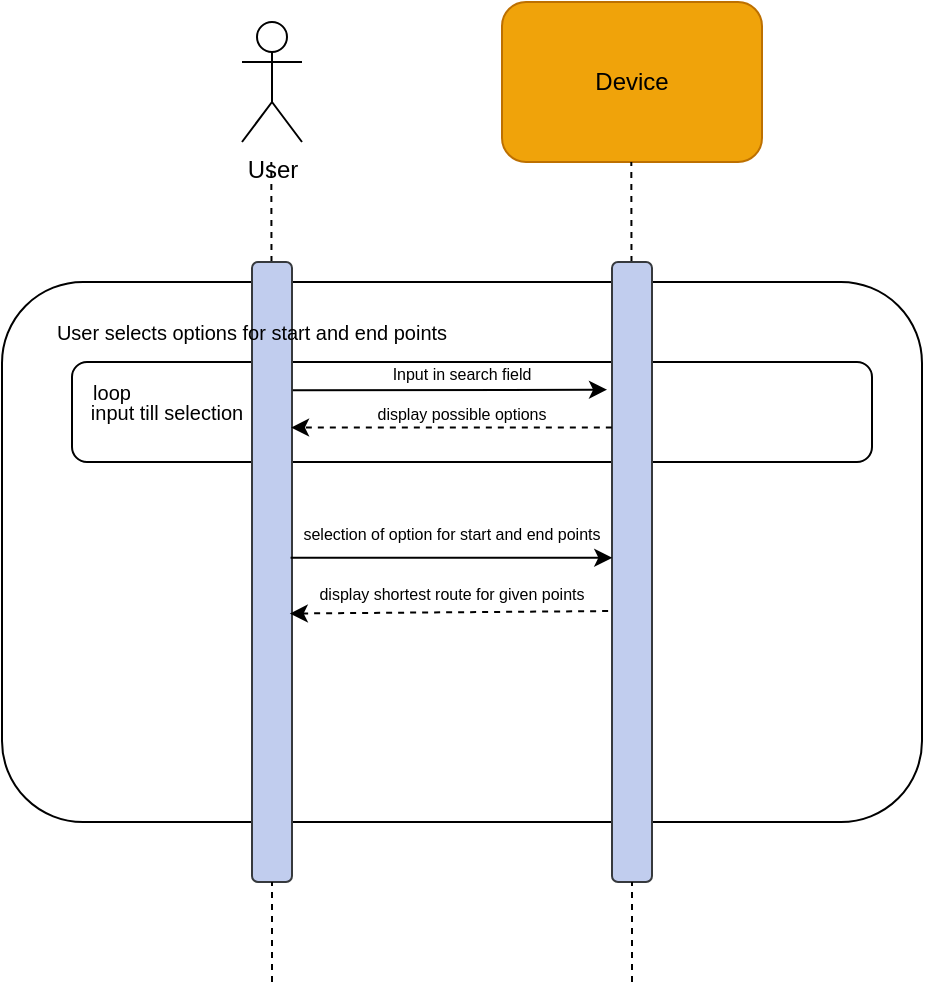 <mxfile version="19.0.3" type="device"><diagram id="wk53nYYyIOrmy8XTM_9v" name="Страница 1"><mxGraphModel dx="836" dy="509" grid="1" gridSize="10" guides="1" tooltips="1" connect="1" arrows="1" fold="1" page="1" pageScale="1" pageWidth="827" pageHeight="1169" math="0" shadow="0"><root><mxCell id="0"/><mxCell id="1" parent="0"/><mxCell id="zFB-JSj52KX6lGHyvXSP-16" value="" style="rounded=1;whiteSpace=wrap;html=1;fillColor=none;strokeWidth=1;" vertex="1" parent="1"><mxGeometry x="90" y="160" width="460" height="270" as="geometry"/></mxCell><mxCell id="zFB-JSj52KX6lGHyvXSP-20" value="" style="rounded=1;whiteSpace=wrap;html=1;fontSize=12;strokeWidth=1;fillColor=none;" vertex="1" parent="1"><mxGeometry x="125" y="200" width="400" height="50" as="geometry"/></mxCell><mxCell id="zFB-JSj52KX6lGHyvXSP-1" value="User&lt;br&gt;" style="shape=umlActor;verticalLabelPosition=bottom;verticalAlign=top;html=1;outlineConnect=0;" vertex="1" parent="1"><mxGeometry x="210" y="30" width="30" height="60" as="geometry"/></mxCell><mxCell id="zFB-JSj52KX6lGHyvXSP-4" value="Device" style="rounded=1;whiteSpace=wrap;html=1;fillColor=#f0a30a;strokeColor=#BD7000;fontColor=#000000;" vertex="1" parent="1"><mxGeometry x="340" y="20" width="130" height="80" as="geometry"/></mxCell><mxCell id="zFB-JSj52KX6lGHyvXSP-5" value="" style="endArrow=none;dashed=1;html=1;rounded=0;startArrow=none;" edge="1" parent="1" source="zFB-JSj52KX6lGHyvXSP-9"><mxGeometry width="50" height="50" relative="1" as="geometry"><mxPoint x="405" y="510" as="sourcePoint"/><mxPoint x="404.66" y="100" as="targetPoint"/></mxGeometry></mxCell><mxCell id="zFB-JSj52KX6lGHyvXSP-6" value="" style="endArrow=none;dashed=1;html=1;rounded=0;startArrow=none;" edge="1" parent="1" source="zFB-JSj52KX6lGHyvXSP-7"><mxGeometry width="50" height="50" relative="1" as="geometry"><mxPoint x="225" y="510" as="sourcePoint"/><mxPoint x="224.66" y="100" as="targetPoint"/></mxGeometry></mxCell><mxCell id="zFB-JSj52KX6lGHyvXSP-7" value="" style="rounded=1;whiteSpace=wrap;html=1;fillColor=#C1CDEE;strokeColor=#36393d;" vertex="1" parent="1"><mxGeometry x="215" y="150" width="20" height="310" as="geometry"/></mxCell><mxCell id="zFB-JSj52KX6lGHyvXSP-8" value="" style="endArrow=none;dashed=1;html=1;rounded=0;" edge="1" parent="1" target="zFB-JSj52KX6lGHyvXSP-7"><mxGeometry width="50" height="50" relative="1" as="geometry"><mxPoint x="225" y="510" as="sourcePoint"/><mxPoint x="224.66" y="100" as="targetPoint"/></mxGeometry></mxCell><mxCell id="zFB-JSj52KX6lGHyvXSP-9" value="" style="rounded=1;whiteSpace=wrap;html=1;fillColor=#C1CDEE;strokeColor=#36393d;" vertex="1" parent="1"><mxGeometry x="395" y="150" width="20" height="310" as="geometry"/></mxCell><mxCell id="zFB-JSj52KX6lGHyvXSP-10" value="" style="endArrow=none;dashed=1;html=1;rounded=0;" edge="1" parent="1" target="zFB-JSj52KX6lGHyvXSP-9"><mxGeometry width="50" height="50" relative="1" as="geometry"><mxPoint x="405" y="510" as="sourcePoint"/><mxPoint x="404.66" y="100" as="targetPoint"/></mxGeometry></mxCell><mxCell id="zFB-JSj52KX6lGHyvXSP-18" value="&lt;font style=&quot;font-size: 10px;&quot;&gt;User selects options for start and end points&lt;/font&gt;" style="text;html=1;strokeColor=none;fillColor=none;align=center;verticalAlign=middle;whiteSpace=wrap;rounded=0;" vertex="1" parent="1"><mxGeometry x="100" y="170" width="230" height="30" as="geometry"/></mxCell><mxCell id="zFB-JSj52KX6lGHyvXSP-21" value="loop" style="text;html=1;strokeColor=none;fillColor=none;align=center;verticalAlign=middle;whiteSpace=wrap;rounded=0;fontSize=10;" vertex="1" parent="1"><mxGeometry x="115" y="200" width="60" height="30" as="geometry"/></mxCell><mxCell id="zFB-JSj52KX6lGHyvXSP-24" value="" style="endArrow=classic;html=1;rounded=0;fontSize=10;entryX=-0.124;entryY=0.206;entryDx=0;entryDy=0;entryPerimeter=0;exitX=1.019;exitY=0.207;exitDx=0;exitDy=0;exitPerimeter=0;" edge="1" parent="1" source="zFB-JSj52KX6lGHyvXSP-7" target="zFB-JSj52KX6lGHyvXSP-9"><mxGeometry width="50" height="50" relative="1" as="geometry"><mxPoint x="190" y="320" as="sourcePoint"/><mxPoint x="240" y="270" as="targetPoint"/></mxGeometry></mxCell><mxCell id="zFB-JSj52KX6lGHyvXSP-25" value="&lt;font style=&quot;font-size: 8px;&quot;&gt;Input in search field&lt;/font&gt;" style="text;html=1;strokeColor=none;fillColor=none;align=center;verticalAlign=middle;whiteSpace=wrap;rounded=0;fontSize=10;" vertex="1" parent="1"><mxGeometry x="275" y="200" width="90" height="10" as="geometry"/></mxCell><mxCell id="zFB-JSj52KX6lGHyvXSP-26" value="" style="endArrow=classic;html=1;rounded=0;fontSize=8;entryX=0.975;entryY=0.267;entryDx=0;entryDy=0;entryPerimeter=0;exitX=-0.004;exitY=0.267;exitDx=0;exitDy=0;exitPerimeter=0;dashed=1;" edge="1" parent="1" source="zFB-JSj52KX6lGHyvXSP-9" target="zFB-JSj52KX6lGHyvXSP-7"><mxGeometry width="50" height="50" relative="1" as="geometry"><mxPoint x="260" y="290" as="sourcePoint"/><mxPoint x="310" y="240" as="targetPoint"/></mxGeometry></mxCell><mxCell id="zFB-JSj52KX6lGHyvXSP-27" value="&lt;font style=&quot;font-size: 8px;&quot;&gt;display possible options&lt;/font&gt;" style="text;html=1;strokeColor=none;fillColor=none;align=center;verticalAlign=middle;whiteSpace=wrap;rounded=0;fontSize=10;" vertex="1" parent="1"><mxGeometry x="275" y="220" width="90" height="10" as="geometry"/></mxCell><mxCell id="zFB-JSj52KX6lGHyvXSP-28" value="input till selection" style="text;html=1;strokeColor=none;fillColor=none;align=center;verticalAlign=middle;whiteSpace=wrap;rounded=0;fontSize=10;" vertex="1" parent="1"><mxGeometry x="115" y="210" width="115" height="30" as="geometry"/></mxCell><mxCell id="zFB-JSj52KX6lGHyvXSP-29" value="" style="endArrow=classic;html=1;rounded=0;fontSize=8;entryX=0.007;entryY=0.477;entryDx=0;entryDy=0;entryPerimeter=0;exitX=0.964;exitY=0.477;exitDx=0;exitDy=0;exitPerimeter=0;" edge="1" parent="1" source="zFB-JSj52KX6lGHyvXSP-7" target="zFB-JSj52KX6lGHyvXSP-9"><mxGeometry width="50" height="50" relative="1" as="geometry"><mxPoint x="260" y="280" as="sourcePoint"/><mxPoint x="310" y="230" as="targetPoint"/></mxGeometry></mxCell><mxCell id="zFB-JSj52KX6lGHyvXSP-30" value="&lt;font style=&quot;font-size: 8px;&quot;&gt;selection of option for start and end points&lt;/font&gt;" style="text;html=1;strokeColor=none;fillColor=none;align=center;verticalAlign=middle;whiteSpace=wrap;rounded=0;fontSize=10;" vertex="1" parent="1"><mxGeometry x="235" y="280" width="160" height="10" as="geometry"/></mxCell><mxCell id="zFB-JSj52KX6lGHyvXSP-31" value="" style="endArrow=classic;html=1;rounded=0;fontSize=8;exitX=-0.097;exitY=0.563;exitDx=0;exitDy=0;exitPerimeter=0;entryX=0.944;entryY=0.567;entryDx=0;entryDy=0;entryPerimeter=0;dashed=1;" edge="1" parent="1" source="zFB-JSj52KX6lGHyvXSP-9" target="zFB-JSj52KX6lGHyvXSP-7"><mxGeometry width="50" height="50" relative="1" as="geometry"><mxPoint x="280" y="350" as="sourcePoint"/><mxPoint x="330" y="300" as="targetPoint"/></mxGeometry></mxCell><mxCell id="zFB-JSj52KX6lGHyvXSP-32" value="&lt;font style=&quot;font-size: 8px;&quot;&gt;display shortest route for given points&lt;/font&gt;" style="text;html=1;strokeColor=none;fillColor=none;align=center;verticalAlign=middle;whiteSpace=wrap;rounded=0;fontSize=10;" vertex="1" parent="1"><mxGeometry x="235" y="310" width="160" height="10" as="geometry"/></mxCell></root></mxGraphModel></diagram></mxfile>